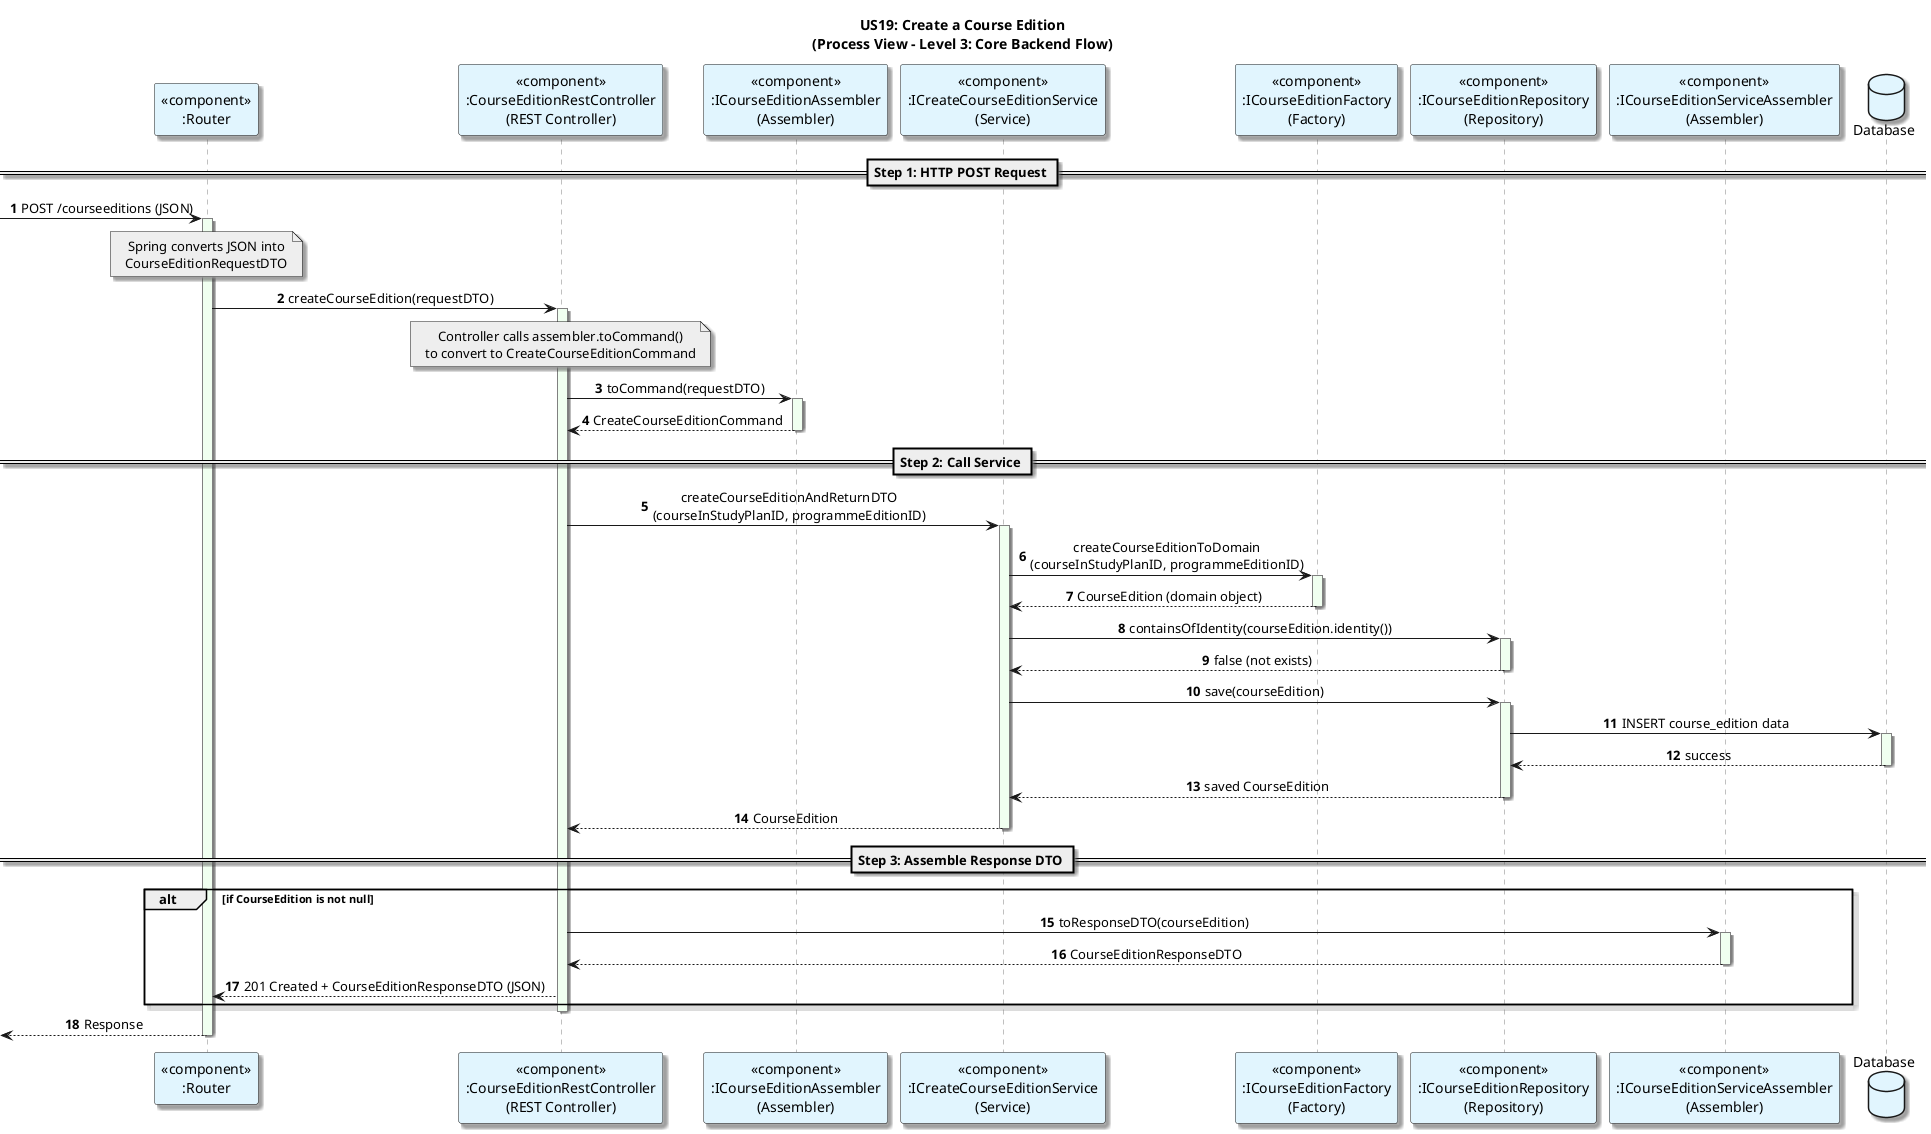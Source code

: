 @startuml
title US19: Create a Course Edition\n(Process View - Level 3: Core Backend Flow)

autonumber

skinparam {
  ActivityPadding 2
  ActivityMargin 2
  BoxPadding 2
}
skinparam sequence {
    LifeLineBorderColor Grey
    LifeLineBackgroundColor HoneyDew
}
skinparam defaultTextAlignment center
skinparam shadowing true

participant "<<component>>\n:Router" as Router #E1F5FE
participant "<<component>>\n:CourseEditionRestController\n(REST Controller)" as Controller #E1F5FE
participant "<<component>>\n:ICourseEditionAssembler\n(Assembler)" as Assembler #E1F5FE
participant "<<component>>\n:ICreateCourseEditionService\n(Service)" as Service #E1F5FE
participant "<<component>>\n:ICourseEditionFactory\n(Factory)" as Factory #E1F5FE
participant "<<component>>\n:ICourseEditionRepository\n(Repository)" as Repository #E1F5FE
participant "<<component>>\n:ICourseEditionServiceAssembler\n(Assembler)" as SAssembler #E1F5FE
database "Database" as DB #E1F5FE

== Step 1: HTTP POST Request ==

-> Router: POST /courseeditions (JSON)
activate Router
note over Router #EEEEEE
Spring converts JSON into
CourseEditionRequestDTO
end note
Router -> Controller: createCourseEdition(requestDTO)
activate Controller

note over Controller #EEEEEE
Controller calls assembler.toCommand()
to convert to CreateCourseEditionCommand
end note

Controller -> Assembler: toCommand(requestDTO)
activate Assembler
Assembler --> Controller: CreateCourseEditionCommand
deactivate Assembler


== Step 2: Call Service ==

Controller -> Service: createCourseEditionAndReturnDTO\n(courseInStudyPlanID, programmeEditionID)
activate Service


Service -> Factory: createCourseEditionToDomain\n(courseInStudyPlanID, programmeEditionID)
activate Factory

Factory --> Service: CourseEdition (domain object)
deactivate Factory

Service -> Repository: containsOfIdentity(courseEdition.identity())
activate Repository
Repository --> Service: false (not exists)
deactivate Repository

Service -> Repository: save(courseEdition)
activate Repository

Repository -> DB: INSERT course_edition data
activate DB
DB --> Repository: success
deactivate DB

Repository --> Service: saved CourseEdition
deactivate Repository

Service --> Controller: CourseEdition
deactivate Service

== Step 3: Assemble Response DTO ==

alt if CourseEdition is not null
    Controller -> SAssembler: toResponseDTO(courseEdition)
    activate SAssembler
    SAssembler --> Controller: CourseEditionResponseDTO
    deactivate SAssembler

    Controller --> Router: 201 Created + CourseEditionResponseDTO (JSON)

end

deactivate Controller

<-- Router: Response
deactivate Router

@enduml
